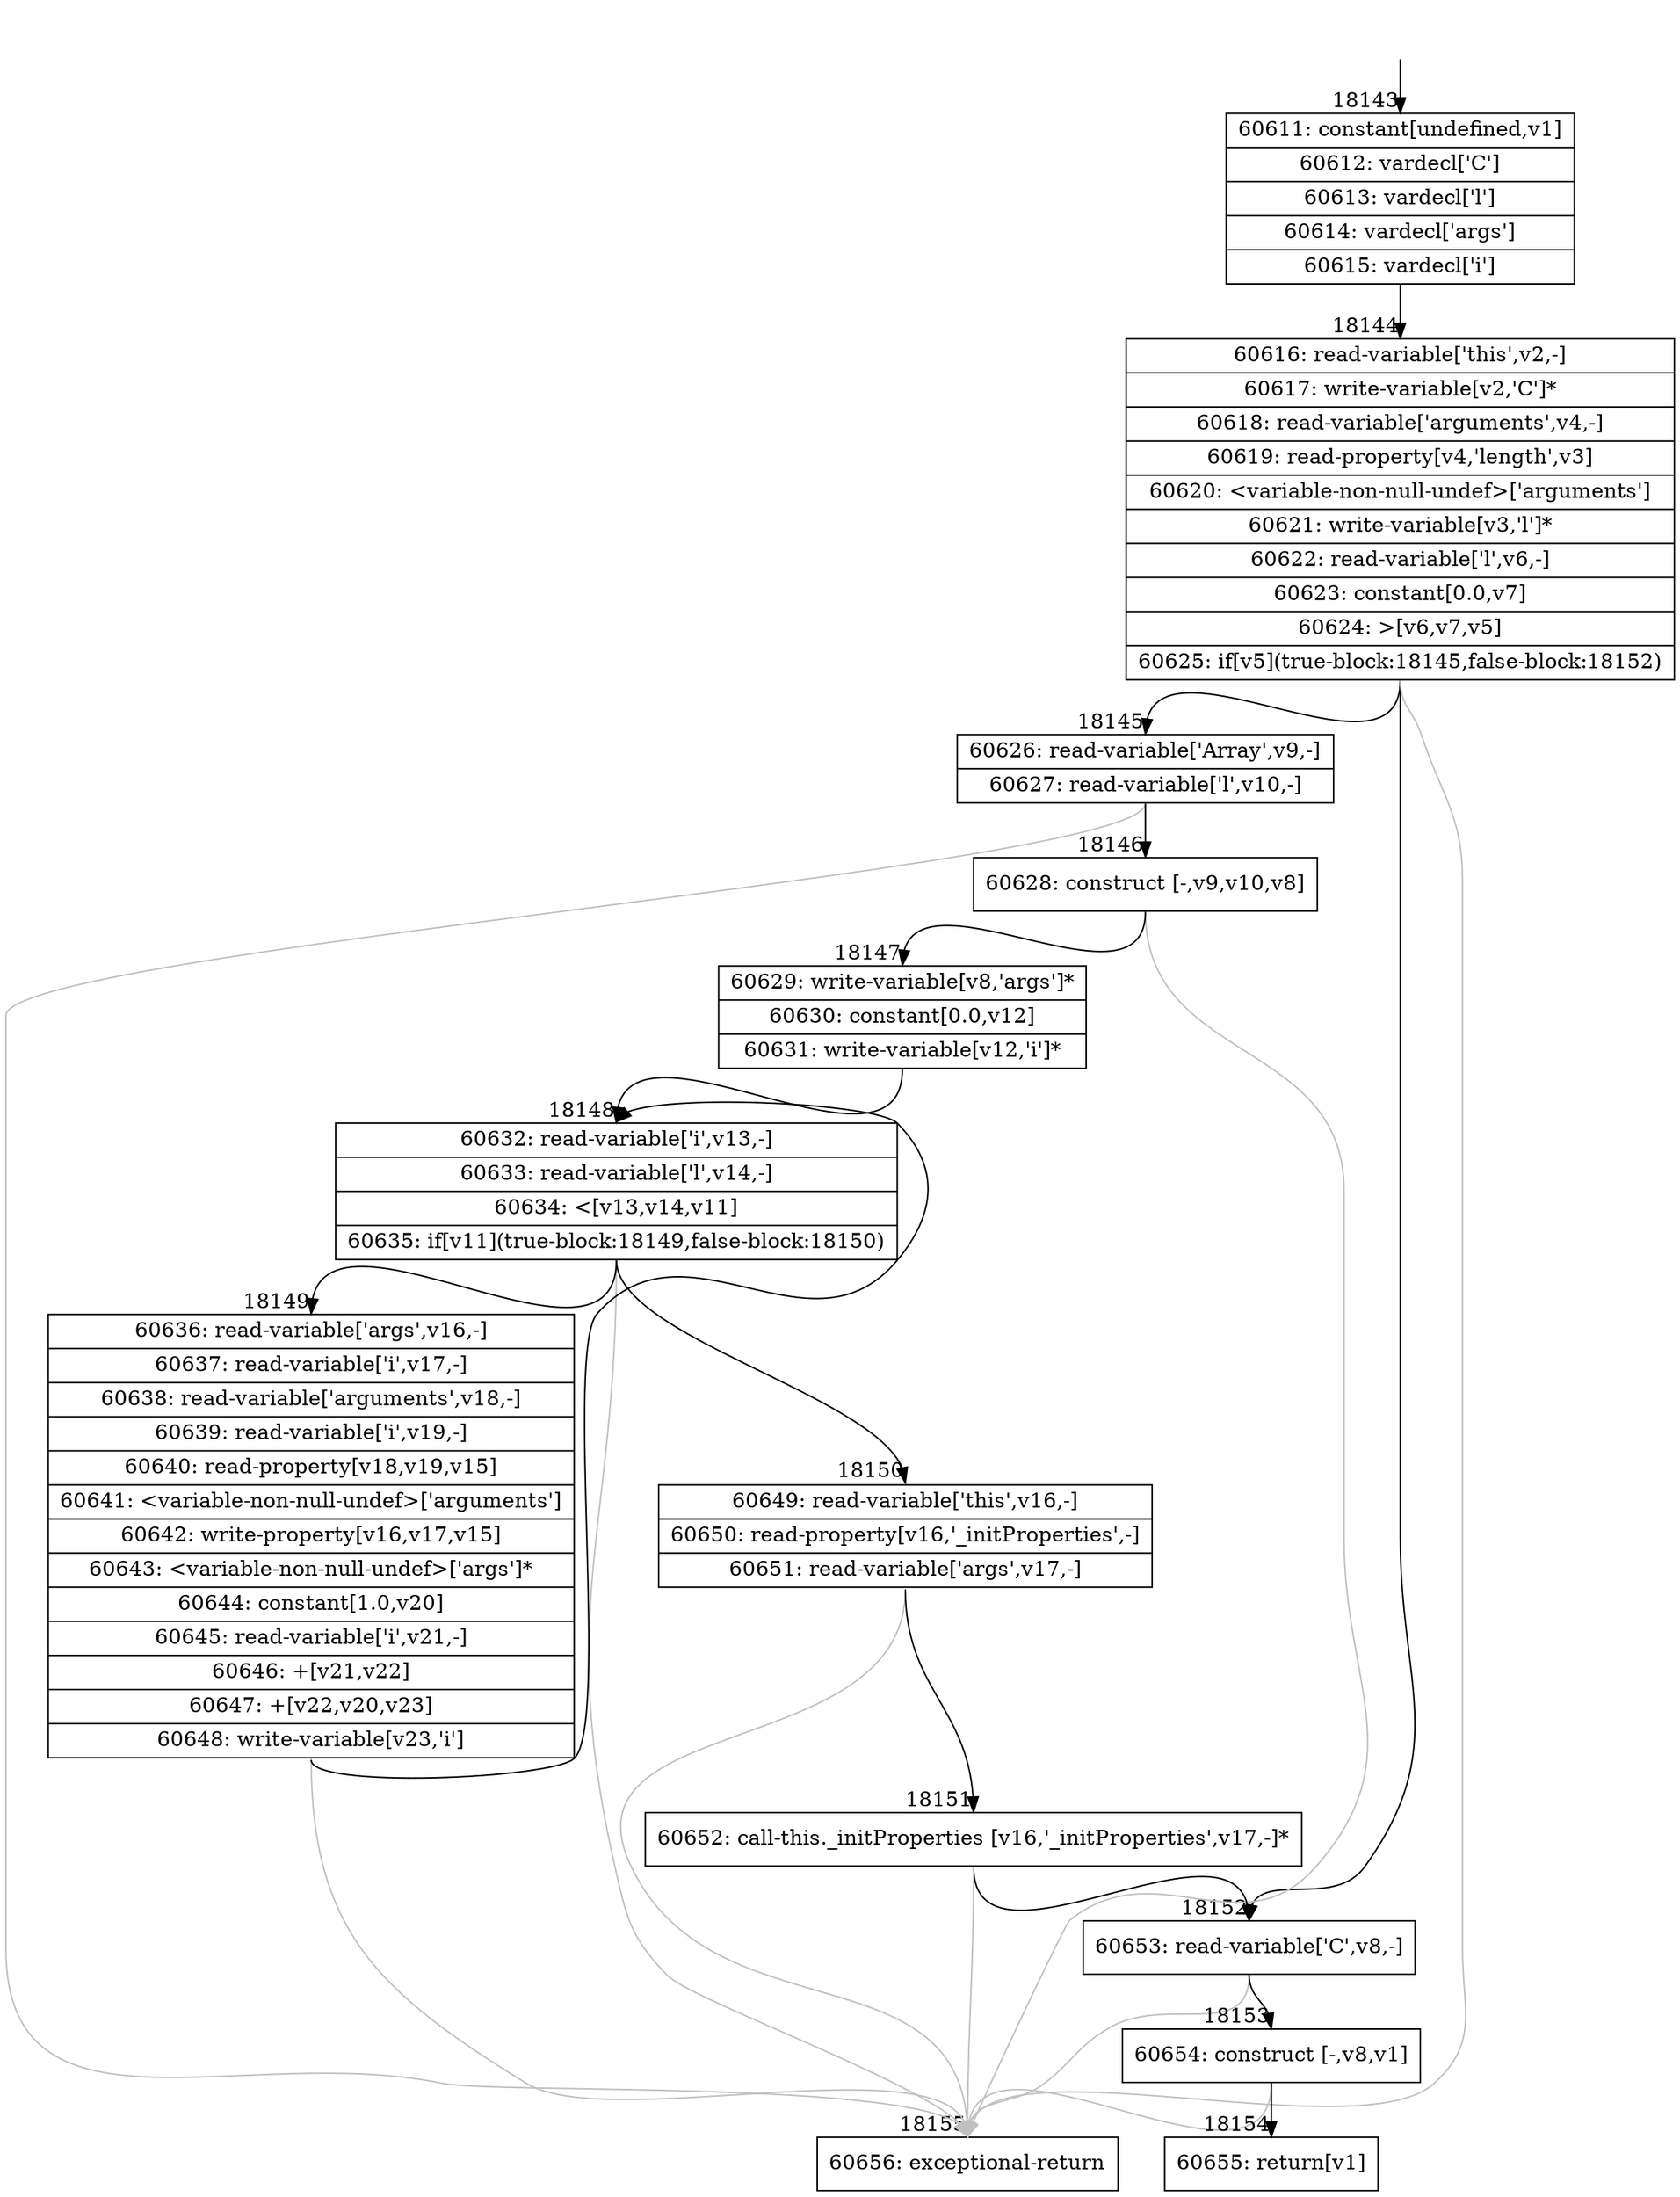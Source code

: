 digraph {
rankdir="TD"
BB_entry1561[shape=none,label=""];
BB_entry1561 -> BB18143 [tailport=s, headport=n, headlabel="    18143"]
BB18143 [shape=record label="{60611: constant[undefined,v1]|60612: vardecl['C']|60613: vardecl['l']|60614: vardecl['args']|60615: vardecl['i']}" ] 
BB18143 -> BB18144 [tailport=s, headport=n, headlabel="      18144"]
BB18144 [shape=record label="{60616: read-variable['this',v2,-]|60617: write-variable[v2,'C']*|60618: read-variable['arguments',v4,-]|60619: read-property[v4,'length',v3]|60620: \<variable-non-null-undef\>['arguments']|60621: write-variable[v3,'l']*|60622: read-variable['l',v6,-]|60623: constant[0.0,v7]|60624: \>[v6,v7,v5]|60625: if[v5](true-block:18145,false-block:18152)}" ] 
BB18144 -> BB18145 [tailport=s, headport=n, headlabel="      18145"]
BB18144 -> BB18152 [tailport=s, headport=n, headlabel="      18152"]
BB18144 -> BB18155 [tailport=s, headport=n, color=gray, headlabel="      18155"]
BB18145 [shape=record label="{60626: read-variable['Array',v9,-]|60627: read-variable['l',v10,-]}" ] 
BB18145 -> BB18146 [tailport=s, headport=n, headlabel="      18146"]
BB18145 -> BB18155 [tailport=s, headport=n, color=gray]
BB18146 [shape=record label="{60628: construct [-,v9,v10,v8]}" ] 
BB18146 -> BB18147 [tailport=s, headport=n, headlabel="      18147"]
BB18146 -> BB18155 [tailport=s, headport=n, color=gray]
BB18147 [shape=record label="{60629: write-variable[v8,'args']*|60630: constant[0.0,v12]|60631: write-variable[v12,'i']*}" ] 
BB18147 -> BB18148 [tailport=s, headport=n, headlabel="      18148"]
BB18148 [shape=record label="{60632: read-variable['i',v13,-]|60633: read-variable['l',v14,-]|60634: \<[v13,v14,v11]|60635: if[v11](true-block:18149,false-block:18150)}" ] 
BB18148 -> BB18149 [tailport=s, headport=n, headlabel="      18149"]
BB18148 -> BB18150 [tailport=s, headport=n, headlabel="      18150"]
BB18148 -> BB18155 [tailport=s, headport=n, color=gray]
BB18149 [shape=record label="{60636: read-variable['args',v16,-]|60637: read-variable['i',v17,-]|60638: read-variable['arguments',v18,-]|60639: read-variable['i',v19,-]|60640: read-property[v18,v19,v15]|60641: \<variable-non-null-undef\>['arguments']|60642: write-property[v16,v17,v15]|60643: \<variable-non-null-undef\>['args']*|60644: constant[1.0,v20]|60645: read-variable['i',v21,-]|60646: +[v21,v22]|60647: +[v22,v20,v23]|60648: write-variable[v23,'i']}" ] 
BB18149 -> BB18148 [tailport=s, headport=n]
BB18149 -> BB18155 [tailport=s, headport=n, color=gray]
BB18150 [shape=record label="{60649: read-variable['this',v16,-]|60650: read-property[v16,'_initProperties',-]|60651: read-variable['args',v17,-]}" ] 
BB18150 -> BB18151 [tailport=s, headport=n, headlabel="      18151"]
BB18150 -> BB18155 [tailport=s, headport=n, color=gray]
BB18151 [shape=record label="{60652: call-this._initProperties [v16,'_initProperties',v17,-]*}" ] 
BB18151 -> BB18152 [tailport=s, headport=n]
BB18151 -> BB18155 [tailport=s, headport=n, color=gray]
BB18152 [shape=record label="{60653: read-variable['C',v8,-]}" ] 
BB18152 -> BB18153 [tailport=s, headport=n, headlabel="      18153"]
BB18152 -> BB18155 [tailport=s, headport=n, color=gray]
BB18153 [shape=record label="{60654: construct [-,v8,v1]}" ] 
BB18153 -> BB18154 [tailport=s, headport=n, headlabel="      18154"]
BB18153 -> BB18155 [tailport=s, headport=n, color=gray]
BB18154 [shape=record label="{60655: return[v1]}" ] 
BB18155 [shape=record label="{60656: exceptional-return}" ] 
//#$~ 34184
}

